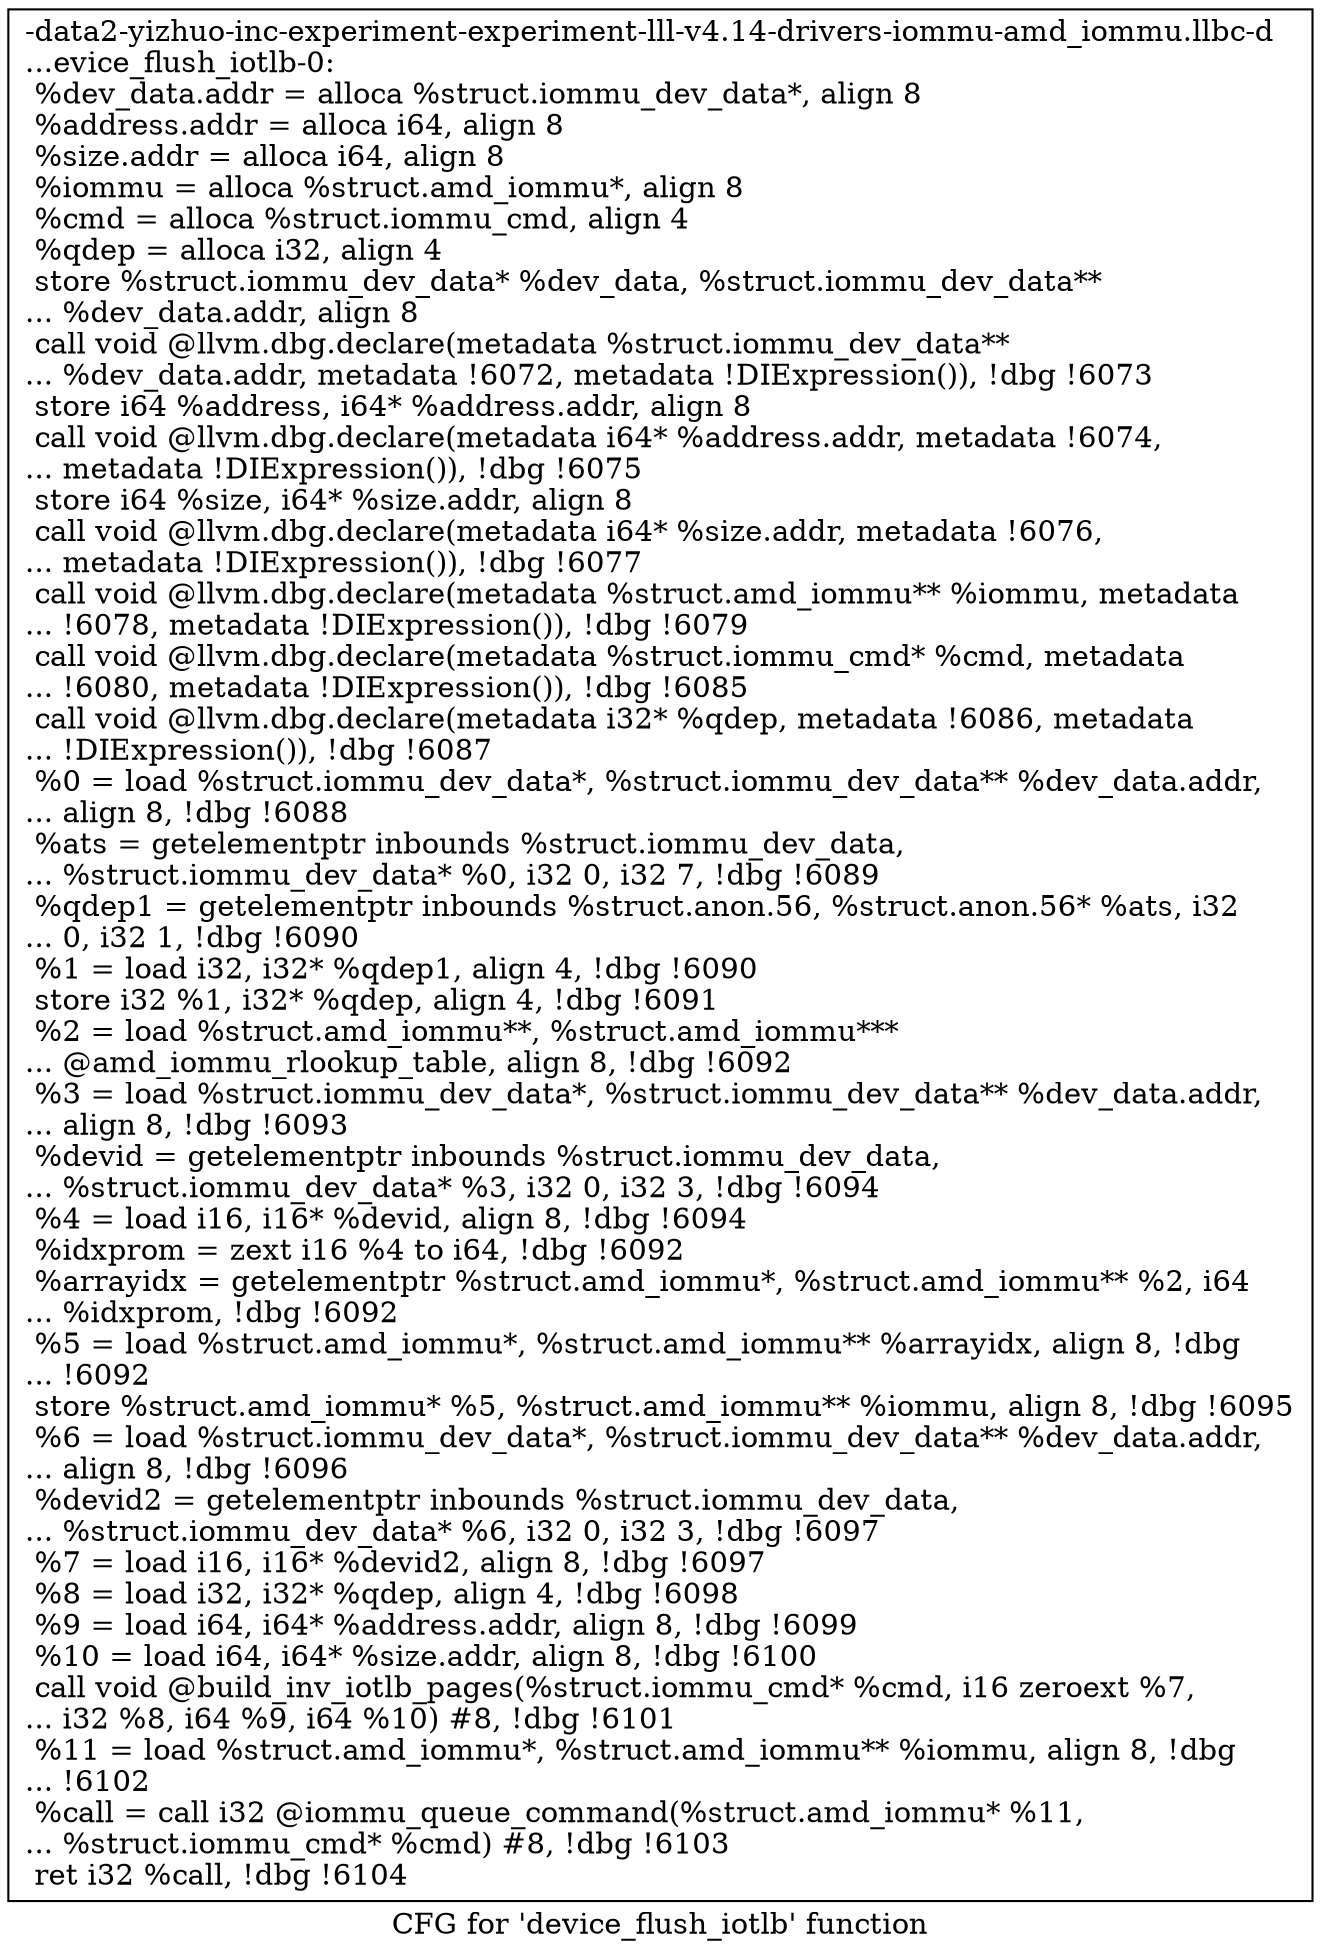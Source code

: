 digraph "CFG for 'device_flush_iotlb' function" {
	label="CFG for 'device_flush_iotlb' function";

	Node0x561b94785490 [shape=record,label="{-data2-yizhuo-inc-experiment-experiment-lll-v4.14-drivers-iommu-amd_iommu.llbc-d\l...evice_flush_iotlb-0:\l  %dev_data.addr = alloca %struct.iommu_dev_data*, align 8\l  %address.addr = alloca i64, align 8\l  %size.addr = alloca i64, align 8\l  %iommu = alloca %struct.amd_iommu*, align 8\l  %cmd = alloca %struct.iommu_cmd, align 4\l  %qdep = alloca i32, align 4\l  store %struct.iommu_dev_data* %dev_data, %struct.iommu_dev_data**\l... %dev_data.addr, align 8\l  call void @llvm.dbg.declare(metadata %struct.iommu_dev_data**\l... %dev_data.addr, metadata !6072, metadata !DIExpression()), !dbg !6073\l  store i64 %address, i64* %address.addr, align 8\l  call void @llvm.dbg.declare(metadata i64* %address.addr, metadata !6074,\l... metadata !DIExpression()), !dbg !6075\l  store i64 %size, i64* %size.addr, align 8\l  call void @llvm.dbg.declare(metadata i64* %size.addr, metadata !6076,\l... metadata !DIExpression()), !dbg !6077\l  call void @llvm.dbg.declare(metadata %struct.amd_iommu** %iommu, metadata\l... !6078, metadata !DIExpression()), !dbg !6079\l  call void @llvm.dbg.declare(metadata %struct.iommu_cmd* %cmd, metadata\l... !6080, metadata !DIExpression()), !dbg !6085\l  call void @llvm.dbg.declare(metadata i32* %qdep, metadata !6086, metadata\l... !DIExpression()), !dbg !6087\l  %0 = load %struct.iommu_dev_data*, %struct.iommu_dev_data** %dev_data.addr,\l... align 8, !dbg !6088\l  %ats = getelementptr inbounds %struct.iommu_dev_data,\l... %struct.iommu_dev_data* %0, i32 0, i32 7, !dbg !6089\l  %qdep1 = getelementptr inbounds %struct.anon.56, %struct.anon.56* %ats, i32\l... 0, i32 1, !dbg !6090\l  %1 = load i32, i32* %qdep1, align 4, !dbg !6090\l  store i32 %1, i32* %qdep, align 4, !dbg !6091\l  %2 = load %struct.amd_iommu**, %struct.amd_iommu***\l... @amd_iommu_rlookup_table, align 8, !dbg !6092\l  %3 = load %struct.iommu_dev_data*, %struct.iommu_dev_data** %dev_data.addr,\l... align 8, !dbg !6093\l  %devid = getelementptr inbounds %struct.iommu_dev_data,\l... %struct.iommu_dev_data* %3, i32 0, i32 3, !dbg !6094\l  %4 = load i16, i16* %devid, align 8, !dbg !6094\l  %idxprom = zext i16 %4 to i64, !dbg !6092\l  %arrayidx = getelementptr %struct.amd_iommu*, %struct.amd_iommu** %2, i64\l... %idxprom, !dbg !6092\l  %5 = load %struct.amd_iommu*, %struct.amd_iommu** %arrayidx, align 8, !dbg\l... !6092\l  store %struct.amd_iommu* %5, %struct.amd_iommu** %iommu, align 8, !dbg !6095\l  %6 = load %struct.iommu_dev_data*, %struct.iommu_dev_data** %dev_data.addr,\l... align 8, !dbg !6096\l  %devid2 = getelementptr inbounds %struct.iommu_dev_data,\l... %struct.iommu_dev_data* %6, i32 0, i32 3, !dbg !6097\l  %7 = load i16, i16* %devid2, align 8, !dbg !6097\l  %8 = load i32, i32* %qdep, align 4, !dbg !6098\l  %9 = load i64, i64* %address.addr, align 8, !dbg !6099\l  %10 = load i64, i64* %size.addr, align 8, !dbg !6100\l  call void @build_inv_iotlb_pages(%struct.iommu_cmd* %cmd, i16 zeroext %7,\l... i32 %8, i64 %9, i64 %10) #8, !dbg !6101\l  %11 = load %struct.amd_iommu*, %struct.amd_iommu** %iommu, align 8, !dbg\l... !6102\l  %call = call i32 @iommu_queue_command(%struct.amd_iommu* %11,\l... %struct.iommu_cmd* %cmd) #8, !dbg !6103\l  ret i32 %call, !dbg !6104\l}"];
}
